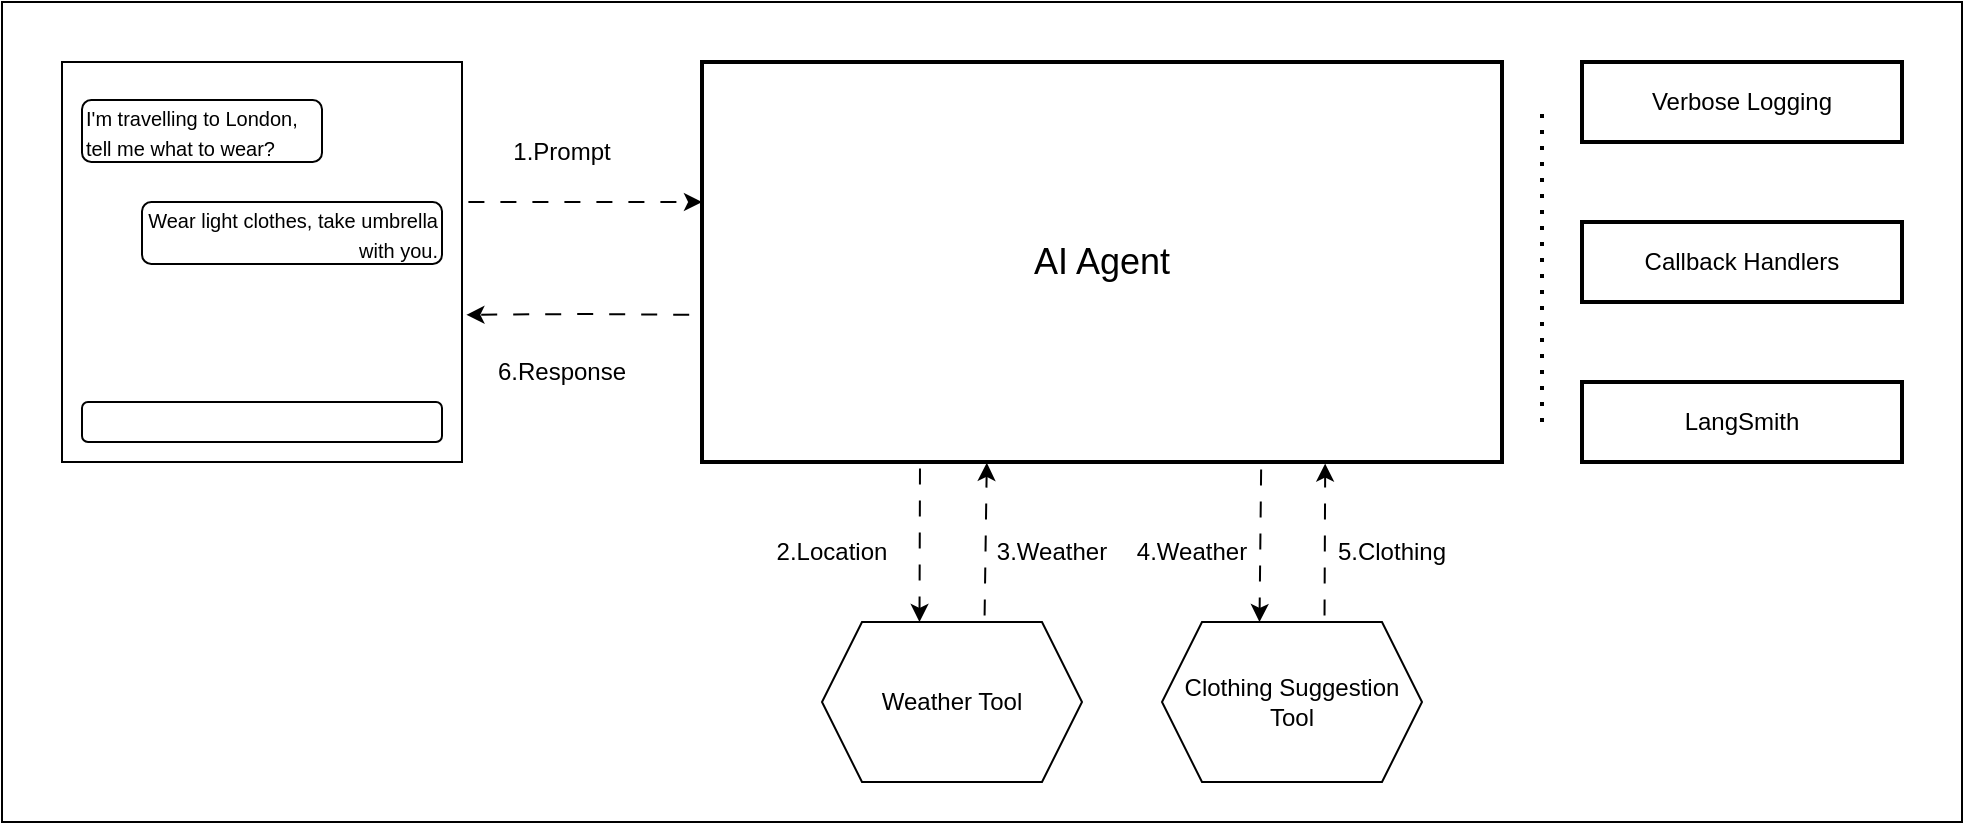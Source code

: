 <mxfile version="26.0.11">
  <diagram name="Page-1" id="u51QwAktcIS6P0MkmSX3">
    <mxGraphModel dx="2123" dy="639" grid="1" gridSize="10" guides="1" tooltips="1" connect="1" arrows="1" fold="1" page="1" pageScale="1" pageWidth="1169" pageHeight="827" math="0" shadow="0">
      <root>
        <mxCell id="0" />
        <mxCell id="1" parent="0" />
        <mxCell id="kbR8ktv2Uha1hTb5wnMJ-84" value="" style="rounded=0;whiteSpace=wrap;html=1;" parent="1" vertex="1">
          <mxGeometry x="-350" y="50" width="980" height="410" as="geometry" />
        </mxCell>
        <mxCell id="kbR8ktv2Uha1hTb5wnMJ-2" value="AI Agent" style="whiteSpace=wrap;strokeWidth=2;fontSize=18;" parent="1" vertex="1">
          <mxGeometry y="80" width="400" height="200" as="geometry" />
        </mxCell>
        <mxCell id="kbR8ktv2Uha1hTb5wnMJ-3" value="Verbose Logging" style="whiteSpace=wrap;strokeWidth=2;rounded=0;" parent="1" vertex="1">
          <mxGeometry x="440" y="80" width="160" height="40" as="geometry" />
        </mxCell>
        <mxCell id="kbR8ktv2Uha1hTb5wnMJ-4" value="Callback Handlers" style="whiteSpace=wrap;strokeWidth=2;" parent="1" vertex="1">
          <mxGeometry x="440" y="160" width="160" height="40" as="geometry" />
        </mxCell>
        <mxCell id="kbR8ktv2Uha1hTb5wnMJ-5" value="LangSmith" style="whiteSpace=wrap;strokeWidth=2;" parent="1" vertex="1">
          <mxGeometry x="440" y="240" width="160" height="40" as="geometry" />
        </mxCell>
        <mxCell id="kbR8ktv2Uha1hTb5wnMJ-37" value="Clothing Suggestion Tool" style="shape=hexagon;perimeter=hexagonPerimeter2;whiteSpace=wrap;html=1;fixedSize=1;" parent="1" vertex="1">
          <mxGeometry x="230" y="360" width="130" height="80" as="geometry" />
        </mxCell>
        <mxCell id="kbR8ktv2Uha1hTb5wnMJ-46" value="" style="whiteSpace=wrap;html=1;aspect=fixed;" parent="1" vertex="1">
          <mxGeometry x="-320" y="80" width="200" height="200" as="geometry" />
        </mxCell>
        <mxCell id="kbR8ktv2Uha1hTb5wnMJ-44" value="" style="shape=image;imageAspect=0;aspect=fixed;verticalLabelPosition=bottom;verticalAlign=top;image=https://opendatascience.com/wp-content/uploads/2024/07/1_-PlFCd_VBcALKReO3ZaOEg-750x350.png;" parent="1" vertex="1">
          <mxGeometry x="240" y="138" width="149.8" height="70" as="geometry" />
        </mxCell>
        <mxCell id="kbR8ktv2Uha1hTb5wnMJ-48" value="&lt;span style=&quot;font-size: 10px;&quot;&gt;I&#39;m travelling to London, tell me what to wear?&lt;/span&gt;" style="rounded=1;whiteSpace=wrap;html=1;align=left;" parent="1" vertex="1">
          <mxGeometry x="-310" y="99" width="120" height="31" as="geometry" />
        </mxCell>
        <mxCell id="kbR8ktv2Uha1hTb5wnMJ-49" value="&lt;font style=&quot;font-size: 10px;&quot;&gt;Wear light clothes, take umbrella with you.&lt;/font&gt;" style="rounded=1;whiteSpace=wrap;html=1;align=right;" parent="1" vertex="1">
          <mxGeometry x="-280" y="150" width="150" height="31" as="geometry" />
        </mxCell>
        <mxCell id="kbR8ktv2Uha1hTb5wnMJ-51" value="" style="rounded=1;whiteSpace=wrap;html=1;" parent="1" vertex="1">
          <mxGeometry x="-310" y="250" width="180" height="20" as="geometry" />
        </mxCell>
        <mxCell id="kbR8ktv2Uha1hTb5wnMJ-53" value="Weather Tool" style="shape=hexagon;perimeter=hexagonPerimeter2;whiteSpace=wrap;html=1;fixedSize=1;" parent="1" vertex="1">
          <mxGeometry x="60" y="360" width="130" height="80" as="geometry" />
        </mxCell>
        <mxCell id="kbR8ktv2Uha1hTb5wnMJ-56" value="" style="endArrow=classic;html=1;rounded=0;entryX=0.375;entryY=0;entryDx=0;entryDy=0;flowAnimation=1;" parent="1" target="kbR8ktv2Uha1hTb5wnMJ-53" edge="1">
          <mxGeometry width="50" height="50" relative="1" as="geometry">
            <mxPoint x="109" y="280" as="sourcePoint" />
            <mxPoint x="250" y="210" as="targetPoint" />
          </mxGeometry>
        </mxCell>
        <mxCell id="kbR8ktv2Uha1hTb5wnMJ-57" value="" style="endArrow=classic;html=1;rounded=0;exitX=0.625;exitY=0;exitDx=0;exitDy=0;entryX=0.356;entryY=1.002;entryDx=0;entryDy=0;entryPerimeter=0;flowAnimation=1;" parent="1" source="kbR8ktv2Uha1hTb5wnMJ-53" target="kbR8ktv2Uha1hTb5wnMJ-2" edge="1">
          <mxGeometry width="50" height="50" relative="1" as="geometry">
            <mxPoint x="110" y="290" as="sourcePoint" />
            <mxPoint x="109" y="344" as="targetPoint" />
          </mxGeometry>
        </mxCell>
        <mxCell id="kbR8ktv2Uha1hTb5wnMJ-58" value="" style="endArrow=classic;html=1;rounded=0;entryX=0.375;entryY=0;entryDx=0;entryDy=0;exitX=0.699;exitY=1.003;exitDx=0;exitDy=0;exitPerimeter=0;flowAnimation=1;" parent="1" source="kbR8ktv2Uha1hTb5wnMJ-2" target="kbR8ktv2Uha1hTb5wnMJ-37" edge="1">
          <mxGeometry width="50" height="50" relative="1" as="geometry">
            <mxPoint x="280" y="284" as="sourcePoint" />
            <mxPoint x="119" y="344" as="targetPoint" />
          </mxGeometry>
        </mxCell>
        <mxCell id="kbR8ktv2Uha1hTb5wnMJ-59" value="" style="endArrow=classic;html=1;rounded=0;exitX=0.625;exitY=0;exitDx=0;exitDy=0;entryX=0.779;entryY=1.004;entryDx=0;entryDy=0;entryPerimeter=0;flowAnimation=1;" parent="1" source="kbR8ktv2Uha1hTb5wnMJ-37" target="kbR8ktv2Uha1hTb5wnMJ-2" edge="1">
          <mxGeometry width="50" height="50" relative="1" as="geometry">
            <mxPoint x="275" y="294" as="sourcePoint" />
            <mxPoint x="289" y="344" as="targetPoint" />
          </mxGeometry>
        </mxCell>
        <mxCell id="kbR8ktv2Uha1hTb5wnMJ-60" value="" style="endArrow=classic;html=1;rounded=0;exitX=1;exitY=0.25;exitDx=0;exitDy=0;entryX=0;entryY=0.25;entryDx=0;entryDy=0;flowAnimation=1;" parent="1" edge="1">
          <mxGeometry width="50" height="50" relative="1" as="geometry">
            <mxPoint x="-120" y="150" as="sourcePoint" />
            <mxPoint y="150" as="targetPoint" />
          </mxGeometry>
        </mxCell>
        <mxCell id="kbR8ktv2Uha1hTb5wnMJ-61" value="" style="endArrow=classic;html=1;rounded=0;exitX=-0.008;exitY=0.632;exitDx=0;exitDy=0;entryX=1.011;entryY=0.632;entryDx=0;entryDy=0;exitPerimeter=0;entryPerimeter=0;flowAnimation=1;" parent="1" source="kbR8ktv2Uha1hTb5wnMJ-2" target="kbR8ktv2Uha1hTb5wnMJ-46" edge="1">
          <mxGeometry width="50" height="50" relative="1" as="geometry">
            <mxPoint x="-140" y="358.82" as="sourcePoint" />
            <mxPoint x="-20" y="358.82" as="targetPoint" />
            <Array as="points">
              <mxPoint x="-60" y="206" />
            </Array>
          </mxGeometry>
        </mxCell>
        <mxCell id="kbR8ktv2Uha1hTb5wnMJ-65" value="1.Prompt" style="text;html=1;align=center;verticalAlign=middle;whiteSpace=wrap;rounded=0;" parent="1" vertex="1">
          <mxGeometry x="-100" y="110" width="60" height="30" as="geometry" />
        </mxCell>
        <mxCell id="kbR8ktv2Uha1hTb5wnMJ-66" value="6.Response" style="text;html=1;align=center;verticalAlign=middle;whiteSpace=wrap;rounded=0;" parent="1" vertex="1">
          <mxGeometry x="-100" y="220" width="60" height="30" as="geometry" />
        </mxCell>
        <mxCell id="kbR8ktv2Uha1hTb5wnMJ-75" value="2.Location" style="text;html=1;align=center;verticalAlign=middle;whiteSpace=wrap;rounded=0;" parent="1" vertex="1">
          <mxGeometry x="30" y="310" width="70" height="30" as="geometry" />
        </mxCell>
        <mxCell id="kbR8ktv2Uha1hTb5wnMJ-76" value="3.Weather" style="text;html=1;align=center;verticalAlign=middle;whiteSpace=wrap;rounded=0;" parent="1" vertex="1">
          <mxGeometry x="140" y="310" width="70" height="30" as="geometry" />
        </mxCell>
        <mxCell id="kbR8ktv2Uha1hTb5wnMJ-80" value="" style="shape=image;imageAspect=0;aspect=fixed;verticalLabelPosition=bottom;verticalAlign=top;image=https://encrypted-tbn2.gstatic.com/images?q=tbn:ANd9GcTxTfIvGuflSqN_U7M_9b9sLKjgtL6Hy9ih1Wyn2TCjtA6hYA3WQWspSXeo0zIR9W2cK3toymjovA9CFRJsA0Gg0e6SR6cYT95SsxSZSa0;" parent="1" vertex="1">
          <mxGeometry x="80" y="150" width="46" height="46" as="geometry" />
        </mxCell>
        <mxCell id="kbR8ktv2Uha1hTb5wnMJ-81" value="4.Weather" style="text;html=1;align=center;verticalAlign=middle;whiteSpace=wrap;rounded=0;" parent="1" vertex="1">
          <mxGeometry x="210" y="310" width="70" height="30" as="geometry" />
        </mxCell>
        <mxCell id="kbR8ktv2Uha1hTb5wnMJ-82" value="5.Clothing" style="text;html=1;align=center;verticalAlign=middle;whiteSpace=wrap;rounded=0;" parent="1" vertex="1">
          <mxGeometry x="309.8" y="310" width="70" height="30" as="geometry" />
        </mxCell>
        <mxCell id="kbR8ktv2Uha1hTb5wnMJ-83" value="" style="endArrow=none;dashed=1;html=1;dashPattern=1 3;strokeWidth=2;rounded=0;" parent="1" edge="1">
          <mxGeometry width="50" height="50" relative="1" as="geometry">
            <mxPoint x="420" y="260" as="sourcePoint" />
            <mxPoint x="420" y="100" as="targetPoint" />
          </mxGeometry>
        </mxCell>
      </root>
    </mxGraphModel>
  </diagram>
</mxfile>
